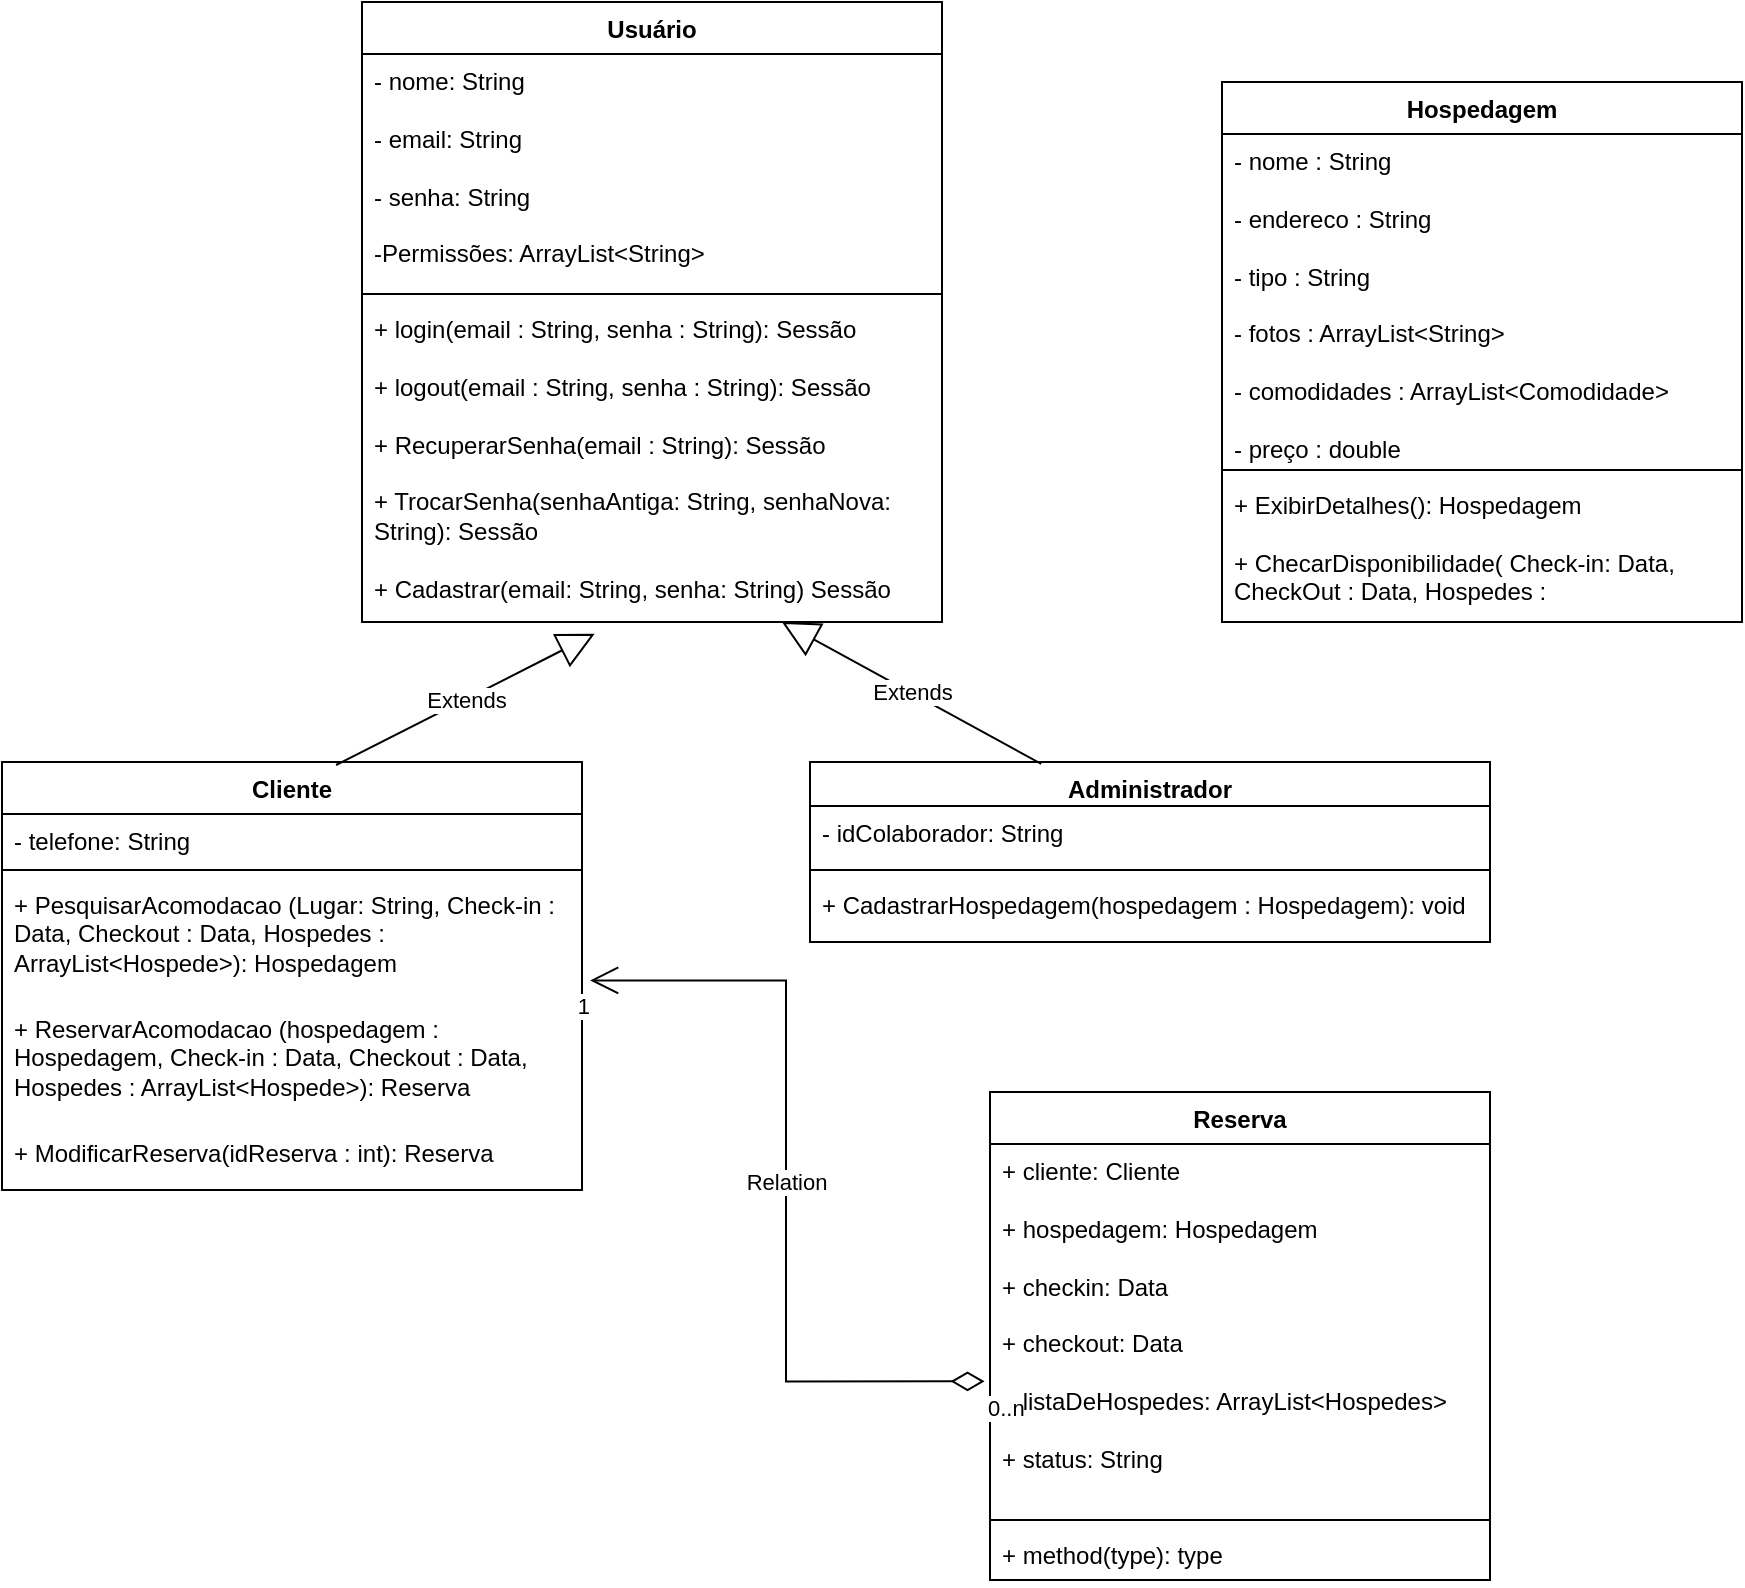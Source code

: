<mxfile version="24.7.14">
  <diagram name="Página-1" id="owBbcZ6yEUpY0fv_DnXE">
    <mxGraphModel dx="793" dy="1236" grid="1" gridSize="10" guides="1" tooltips="1" connect="1" arrows="1" fold="1" page="1" pageScale="1" pageWidth="827" pageHeight="1169" math="0" shadow="0">
      <root>
        <mxCell id="0" />
        <mxCell id="1" parent="0" />
        <mxCell id="hBpY7CpZ2ReoXCGUNM0J-1" value="Cliente" style="swimlane;fontStyle=1;align=center;verticalAlign=top;childLayout=stackLayout;horizontal=1;startSize=26;horizontalStack=0;resizeParent=1;resizeParentMax=0;resizeLast=0;collapsible=1;marginBottom=0;whiteSpace=wrap;html=1;" vertex="1" parent="1">
          <mxGeometry x="140" y="420" width="290" height="214" as="geometry" />
        </mxCell>
        <mxCell id="hBpY7CpZ2ReoXCGUNM0J-2" value="&lt;div&gt;- telefone: String&lt;/div&gt;" style="text;strokeColor=none;fillColor=none;align=left;verticalAlign=top;spacingLeft=4;spacingRight=4;overflow=hidden;rotatable=0;points=[[0,0.5],[1,0.5]];portConstraint=eastwest;whiteSpace=wrap;html=1;" vertex="1" parent="hBpY7CpZ2ReoXCGUNM0J-1">
          <mxGeometry y="26" width="290" height="24" as="geometry" />
        </mxCell>
        <mxCell id="hBpY7CpZ2ReoXCGUNM0J-3" value="" style="line;strokeWidth=1;fillColor=none;align=left;verticalAlign=middle;spacingTop=-1;spacingLeft=3;spacingRight=3;rotatable=0;labelPosition=right;points=[];portConstraint=eastwest;strokeColor=inherit;" vertex="1" parent="hBpY7CpZ2ReoXCGUNM0J-1">
          <mxGeometry y="50" width="290" height="8" as="geometry" />
        </mxCell>
        <mxCell id="hBpY7CpZ2ReoXCGUNM0J-4" value="+ PesquisarAcomodacao (Lugar: String, Check-in : Data, Checkout : Data, Hospedes : ArrayList&amp;lt;Hospede&amp;gt;): Hospedagem&lt;div&gt;&lt;br&gt;&lt;/div&gt;&lt;div&gt;&lt;br&gt;&lt;/div&gt;" style="text;strokeColor=none;fillColor=none;align=left;verticalAlign=top;spacingLeft=4;spacingRight=4;overflow=hidden;rotatable=0;points=[[0,0.5],[1,0.5]];portConstraint=eastwest;whiteSpace=wrap;html=1;" vertex="1" parent="hBpY7CpZ2ReoXCGUNM0J-1">
          <mxGeometry y="58" width="290" height="62" as="geometry" />
        </mxCell>
        <mxCell id="hBpY7CpZ2ReoXCGUNM0J-22" value="+ ReservarAcomodacao (hospedagem : Hospedagem, Check-in : Data, Checkout : Data, Hospedes : ArrayList&amp;lt;Hospede&amp;gt;): Reserva&lt;div&gt;&lt;br&gt;&lt;/div&gt;&lt;div&gt;&lt;br&gt;&lt;/div&gt;" style="text;strokeColor=none;fillColor=none;align=left;verticalAlign=top;spacingLeft=4;spacingRight=4;overflow=hidden;rotatable=0;points=[[0,0.5],[1,0.5]];portConstraint=eastwest;whiteSpace=wrap;html=1;" vertex="1" parent="hBpY7CpZ2ReoXCGUNM0J-1">
          <mxGeometry y="120" width="290" height="62" as="geometry" />
        </mxCell>
        <mxCell id="hBpY7CpZ2ReoXCGUNM0J-27" value="+ ModificarReserva(idReserva : int): Reserva&lt;div&gt;&lt;br&gt;&lt;/div&gt;" style="text;strokeColor=none;fillColor=none;align=left;verticalAlign=top;spacingLeft=4;spacingRight=4;overflow=hidden;rotatable=0;points=[[0,0.5],[1,0.5]];portConstraint=eastwest;whiteSpace=wrap;html=1;" vertex="1" parent="hBpY7CpZ2ReoXCGUNM0J-1">
          <mxGeometry y="182" width="290" height="32" as="geometry" />
        </mxCell>
        <mxCell id="hBpY7CpZ2ReoXCGUNM0J-5" value="Hospedagem" style="swimlane;fontStyle=1;align=center;verticalAlign=top;childLayout=stackLayout;horizontal=1;startSize=26;horizontalStack=0;resizeParent=1;resizeParentMax=0;resizeLast=0;collapsible=1;marginBottom=0;whiteSpace=wrap;html=1;" vertex="1" parent="1">
          <mxGeometry x="750" y="80" width="260" height="270" as="geometry" />
        </mxCell>
        <mxCell id="hBpY7CpZ2ReoXCGUNM0J-6" value="- nome : String&lt;div&gt;&lt;br&gt;&lt;div&gt;- endereco : String&lt;/div&gt;&lt;div&gt;&lt;br&gt;&lt;/div&gt;&lt;div&gt;- tipo : String&lt;/div&gt;&lt;/div&gt;&lt;div&gt;&lt;br&gt;&lt;/div&gt;&lt;div&gt;- fotos : ArrayList&amp;lt;String&amp;gt;&lt;/div&gt;&lt;div&gt;&lt;br&gt;&lt;/div&gt;&lt;div&gt;- comodidades : ArrayList&amp;lt;Comodidade&amp;gt;&lt;/div&gt;&lt;div&gt;&lt;br&gt;&lt;/div&gt;&lt;div&gt;- preço : double&lt;/div&gt;" style="text;strokeColor=none;fillColor=none;align=left;verticalAlign=top;spacingLeft=4;spacingRight=4;overflow=hidden;rotatable=0;points=[[0,0.5],[1,0.5]];portConstraint=eastwest;whiteSpace=wrap;html=1;" vertex="1" parent="hBpY7CpZ2ReoXCGUNM0J-5">
          <mxGeometry y="26" width="260" height="164" as="geometry" />
        </mxCell>
        <mxCell id="hBpY7CpZ2ReoXCGUNM0J-7" value="" style="line;strokeWidth=1;fillColor=none;align=left;verticalAlign=middle;spacingTop=-1;spacingLeft=3;spacingRight=3;rotatable=0;labelPosition=right;points=[];portConstraint=eastwest;strokeColor=inherit;" vertex="1" parent="hBpY7CpZ2ReoXCGUNM0J-5">
          <mxGeometry y="190" width="260" height="8" as="geometry" />
        </mxCell>
        <mxCell id="hBpY7CpZ2ReoXCGUNM0J-8" value="+ ExibirDetalhes(): Hospedagem&lt;div&gt;&lt;br&gt;&lt;/div&gt;&lt;div&gt;+ ChecarDisponibilidade( Check-in: Data, CheckOut : Data, Hospedes :&lt;br&gt;&lt;div&gt;&lt;br&gt;&lt;/div&gt;&lt;/div&gt;" style="text;strokeColor=none;fillColor=none;align=left;verticalAlign=top;spacingLeft=4;spacingRight=4;overflow=hidden;rotatable=0;points=[[0,0.5],[1,0.5]];portConstraint=eastwest;whiteSpace=wrap;html=1;" vertex="1" parent="hBpY7CpZ2ReoXCGUNM0J-5">
          <mxGeometry y="198" width="260" height="72" as="geometry" />
        </mxCell>
        <mxCell id="hBpY7CpZ2ReoXCGUNM0J-9" value="Administrador" style="swimlane;fontStyle=1;align=center;verticalAlign=top;childLayout=stackLayout;horizontal=1;startSize=22;horizontalStack=0;resizeParent=1;resizeParentMax=0;resizeLast=0;collapsible=1;marginBottom=0;whiteSpace=wrap;html=1;direction=east;" vertex="1" parent="1">
          <mxGeometry x="544" y="420" width="340" height="90" as="geometry" />
        </mxCell>
        <mxCell id="hBpY7CpZ2ReoXCGUNM0J-13" value="- idColaborador: String" style="text;strokeColor=none;fillColor=none;align=left;verticalAlign=top;spacingLeft=4;spacingRight=4;overflow=hidden;rotatable=0;points=[[0,0.5],[1,0.5]];portConstraint=eastwest;whiteSpace=wrap;html=1;" vertex="1" parent="hBpY7CpZ2ReoXCGUNM0J-9">
          <mxGeometry y="22" width="340" height="28" as="geometry" />
        </mxCell>
        <mxCell id="hBpY7CpZ2ReoXCGUNM0J-11" value="" style="line;strokeWidth=1;fillColor=none;align=left;verticalAlign=middle;spacingTop=-1;spacingLeft=3;spacingRight=3;rotatable=0;labelPosition=right;points=[];portConstraint=eastwest;strokeColor=inherit;" vertex="1" parent="hBpY7CpZ2ReoXCGUNM0J-9">
          <mxGeometry y="50" width="340" height="8" as="geometry" />
        </mxCell>
        <mxCell id="hBpY7CpZ2ReoXCGUNM0J-12" value="+ CadastrarHospedagem(hospedagem : Hospedagem): void&lt;div&gt;&lt;br&gt;&lt;/div&gt;" style="text;strokeColor=none;fillColor=none;align=left;verticalAlign=top;spacingLeft=4;spacingRight=4;overflow=hidden;rotatable=0;points=[[0,0.5],[1,0.5]];portConstraint=eastwest;whiteSpace=wrap;html=1;" vertex="1" parent="hBpY7CpZ2ReoXCGUNM0J-9">
          <mxGeometry y="58" width="340" height="32" as="geometry" />
        </mxCell>
        <mxCell id="hBpY7CpZ2ReoXCGUNM0J-14" value="Usuário&lt;div&gt;&lt;br&gt;&lt;/div&gt;" style="swimlane;fontStyle=1;align=center;verticalAlign=top;childLayout=stackLayout;horizontal=1;startSize=26;horizontalStack=0;resizeParent=1;resizeParentMax=0;resizeLast=0;collapsible=1;marginBottom=0;whiteSpace=wrap;html=1;" vertex="1" parent="1">
          <mxGeometry x="320" y="40" width="290" height="310" as="geometry" />
        </mxCell>
        <mxCell id="hBpY7CpZ2ReoXCGUNM0J-15" value="- nome: String&lt;div&gt;&lt;br&gt;&lt;div&gt;&lt;div&gt;- email: String&lt;/div&gt;&lt;div&gt;&lt;br&gt;&lt;/div&gt;&lt;div&gt;- senha: String&lt;/div&gt;&lt;div&gt;&lt;br&gt;&lt;/div&gt;&lt;div&gt;-Permissões: ArrayList&amp;lt;String&amp;gt;&lt;/div&gt;&lt;div&gt;&lt;br&gt;&lt;/div&gt;&lt;/div&gt;&lt;/div&gt;" style="text;strokeColor=none;fillColor=none;align=left;verticalAlign=top;spacingLeft=4;spacingRight=4;overflow=hidden;rotatable=0;points=[[0,0.5],[1,0.5]];portConstraint=eastwest;whiteSpace=wrap;html=1;" vertex="1" parent="hBpY7CpZ2ReoXCGUNM0J-14">
          <mxGeometry y="26" width="290" height="116" as="geometry" />
        </mxCell>
        <mxCell id="hBpY7CpZ2ReoXCGUNM0J-16" value="" style="line;strokeWidth=1;fillColor=none;align=left;verticalAlign=middle;spacingTop=-1;spacingLeft=3;spacingRight=3;rotatable=0;labelPosition=right;points=[];portConstraint=eastwest;strokeColor=inherit;" vertex="1" parent="hBpY7CpZ2ReoXCGUNM0J-14">
          <mxGeometry y="142" width="290" height="8" as="geometry" />
        </mxCell>
        <mxCell id="hBpY7CpZ2ReoXCGUNM0J-17" value="+ login(email : String, senha : String): Sessão&lt;div&gt;&lt;br&gt;&lt;/div&gt;&lt;div&gt;+ logout(email : String, senha : String): Sessão&lt;/div&gt;&lt;div&gt;&lt;br&gt;&lt;/div&gt;&lt;div&gt;+ RecuperarSenha(email : String): Sessão&lt;/div&gt;&lt;div&gt;&lt;br&gt;&lt;/div&gt;&lt;div&gt;+ TrocarSenha(senhaAntiga: String, senhaNova: String): Sessão&lt;/div&gt;&lt;div&gt;&lt;br&gt;&lt;/div&gt;&lt;div&gt;+ Cadastrar(email: String, senha: String) Sessão&lt;/div&gt;" style="text;strokeColor=none;fillColor=none;align=left;verticalAlign=top;spacingLeft=4;spacingRight=4;overflow=hidden;rotatable=0;points=[[0,0.5],[1,0.5]];portConstraint=eastwest;whiteSpace=wrap;html=1;" vertex="1" parent="hBpY7CpZ2ReoXCGUNM0J-14">
          <mxGeometry y="150" width="290" height="160" as="geometry" />
        </mxCell>
        <mxCell id="hBpY7CpZ2ReoXCGUNM0J-19" value="Extends" style="endArrow=block;endSize=16;endFill=0;html=1;rounded=0;exitX=0.34;exitY=0.01;exitDx=0;exitDy=0;exitPerimeter=0;entryX=0.724;entryY=1;entryDx=0;entryDy=0;entryPerimeter=0;" edge="1" parent="1" source="hBpY7CpZ2ReoXCGUNM0J-9" target="hBpY7CpZ2ReoXCGUNM0J-17">
          <mxGeometry width="160" relative="1" as="geometry">
            <mxPoint x="460" y="350" as="sourcePoint" />
            <mxPoint x="511.98" y="321.256" as="targetPoint" />
          </mxGeometry>
        </mxCell>
        <mxCell id="hBpY7CpZ2ReoXCGUNM0J-23" value="Reserva" style="swimlane;fontStyle=1;align=center;verticalAlign=top;childLayout=stackLayout;horizontal=1;startSize=26;horizontalStack=0;resizeParent=1;resizeParentMax=0;resizeLast=0;collapsible=1;marginBottom=0;whiteSpace=wrap;html=1;" vertex="1" parent="1">
          <mxGeometry x="634" y="585" width="250" height="244" as="geometry" />
        </mxCell>
        <mxCell id="hBpY7CpZ2ReoXCGUNM0J-24" value="+ cliente: Cliente&lt;div&gt;&lt;br&gt;&lt;/div&gt;&lt;div&gt;+ hospedagem: Hospedagem&lt;br&gt;&lt;br&gt;+ checkin: Data&lt;/div&gt;&lt;div&gt;&lt;br&gt;&lt;/div&gt;&lt;div&gt;+ checkout: Data&lt;/div&gt;&lt;div&gt;&lt;br&gt;&lt;/div&gt;&lt;div&gt;+ listaDeHospedes: ArrayList&amp;lt;Hospedes&amp;gt;&lt;/div&gt;&lt;div&gt;&lt;br&gt;&lt;/div&gt;&lt;div&gt;+ status: String&lt;/div&gt;" style="text;strokeColor=none;fillColor=none;align=left;verticalAlign=top;spacingLeft=4;spacingRight=4;overflow=hidden;rotatable=0;points=[[0,0.5],[1,0.5]];portConstraint=eastwest;whiteSpace=wrap;html=1;" vertex="1" parent="hBpY7CpZ2ReoXCGUNM0J-23">
          <mxGeometry y="26" width="250" height="184" as="geometry" />
        </mxCell>
        <mxCell id="hBpY7CpZ2ReoXCGUNM0J-25" value="" style="line;strokeWidth=1;fillColor=none;align=left;verticalAlign=middle;spacingTop=-1;spacingLeft=3;spacingRight=3;rotatable=0;labelPosition=right;points=[];portConstraint=eastwest;strokeColor=inherit;" vertex="1" parent="hBpY7CpZ2ReoXCGUNM0J-23">
          <mxGeometry y="210" width="250" height="8" as="geometry" />
        </mxCell>
        <mxCell id="hBpY7CpZ2ReoXCGUNM0J-26" value="+ method(type): type" style="text;strokeColor=none;fillColor=none;align=left;verticalAlign=top;spacingLeft=4;spacingRight=4;overflow=hidden;rotatable=0;points=[[0,0.5],[1,0.5]];portConstraint=eastwest;whiteSpace=wrap;html=1;" vertex="1" parent="hBpY7CpZ2ReoXCGUNM0J-23">
          <mxGeometry y="218" width="250" height="26" as="geometry" />
        </mxCell>
        <mxCell id="hBpY7CpZ2ReoXCGUNM0J-28" value="Relation" style="endArrow=open;html=1;endSize=12;startArrow=diamondThin;startSize=14;startFill=0;edgeStyle=orthogonalEdgeStyle;rounded=0;entryX=1.014;entryY=0.826;entryDx=0;entryDy=0;entryPerimeter=0;exitX=-0.011;exitY=0.645;exitDx=0;exitDy=0;exitPerimeter=0;" edge="1" parent="1" source="hBpY7CpZ2ReoXCGUNM0J-24" target="hBpY7CpZ2ReoXCGUNM0J-4">
          <mxGeometry relative="1" as="geometry">
            <mxPoint x="350" y="740" as="sourcePoint" />
            <mxPoint x="510" y="740" as="targetPoint" />
          </mxGeometry>
        </mxCell>
        <mxCell id="hBpY7CpZ2ReoXCGUNM0J-29" value="0..n" style="edgeLabel;resizable=0;html=1;align=left;verticalAlign=top;" connectable="0" vertex="1" parent="hBpY7CpZ2ReoXCGUNM0J-28">
          <mxGeometry x="-1" relative="1" as="geometry" />
        </mxCell>
        <mxCell id="hBpY7CpZ2ReoXCGUNM0J-30" value="1" style="edgeLabel;resizable=0;html=1;align=right;verticalAlign=top;" connectable="0" vertex="1" parent="hBpY7CpZ2ReoXCGUNM0J-28">
          <mxGeometry x="1" relative="1" as="geometry" />
        </mxCell>
        <mxCell id="hBpY7CpZ2ReoXCGUNM0J-34" value="Extends" style="endArrow=block;endSize=16;endFill=0;html=1;rounded=0;entryX=0.401;entryY=1.037;entryDx=0;entryDy=0;entryPerimeter=0;exitX=0.576;exitY=0.007;exitDx=0;exitDy=0;exitPerimeter=0;" edge="1" parent="1" source="hBpY7CpZ2ReoXCGUNM0J-1" target="hBpY7CpZ2ReoXCGUNM0J-17">
          <mxGeometry width="160" relative="1" as="geometry">
            <mxPoint x="270" y="400" as="sourcePoint" />
            <mxPoint x="433.39" y="322.488" as="targetPoint" />
          </mxGeometry>
        </mxCell>
      </root>
    </mxGraphModel>
  </diagram>
</mxfile>
